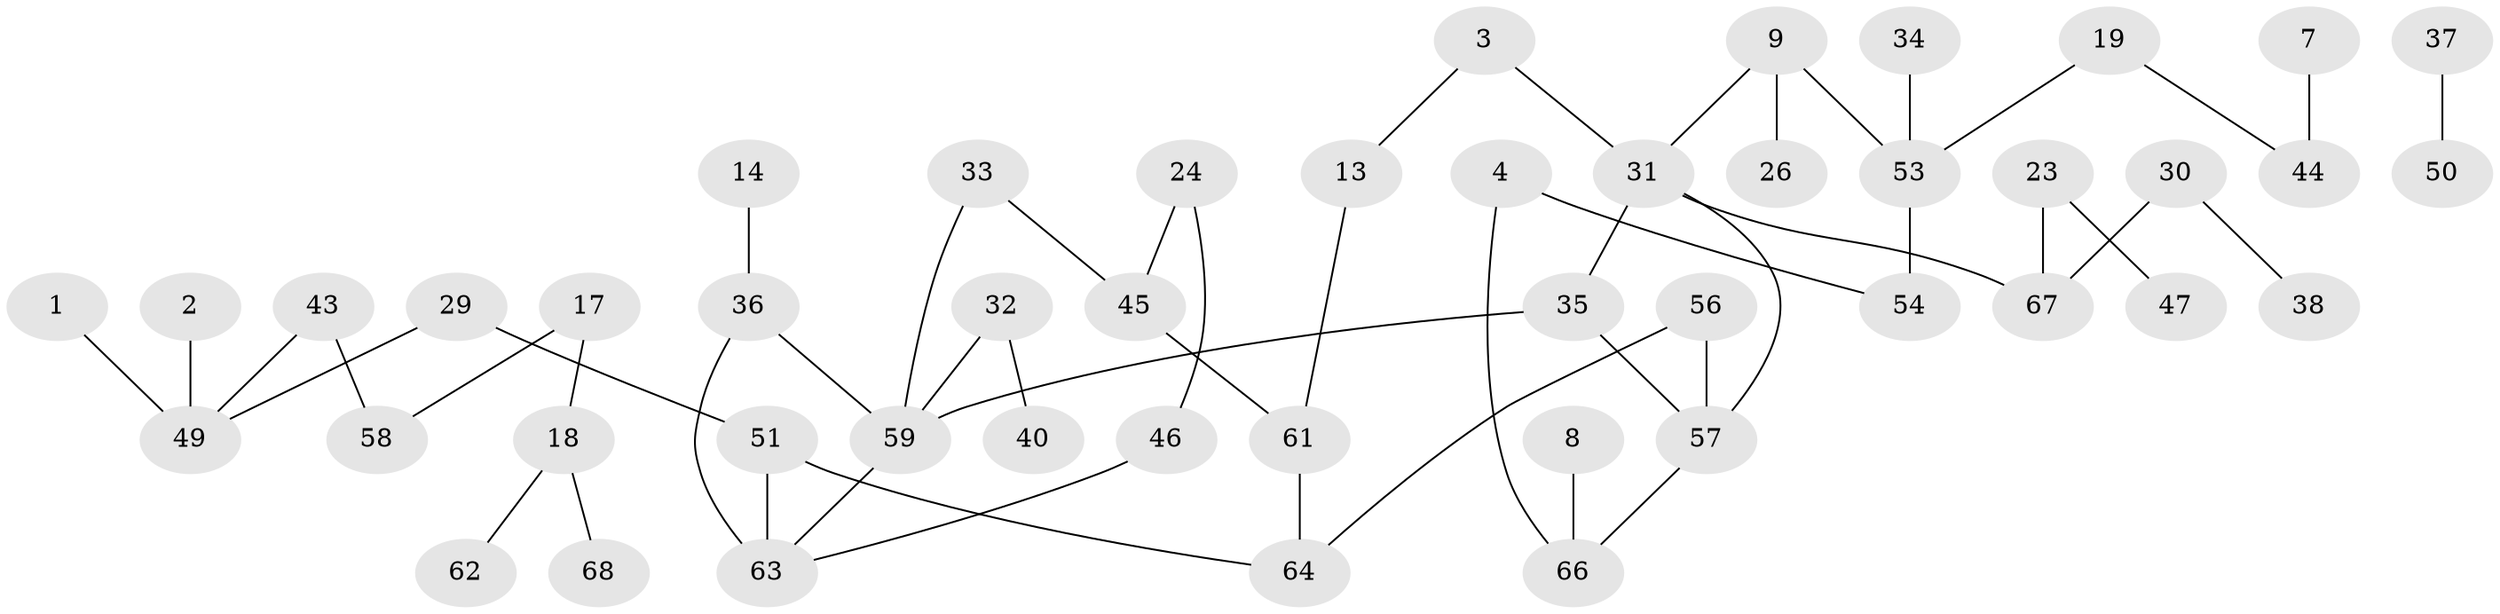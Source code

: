 // original degree distribution, {1: 0.336283185840708, 3: 0.18584070796460178, 2: 0.23008849557522124, 0: 0.1592920353982301, 4: 0.061946902654867256, 5: 0.017699115044247787, 7: 0.008849557522123894}
// Generated by graph-tools (version 1.1) at 2025/35/03/04/25 23:35:53]
// undirected, 47 vertices, 52 edges
graph export_dot {
  node [color=gray90,style=filled];
  1;
  2;
  3;
  4;
  7;
  8;
  9;
  13;
  14;
  17;
  18;
  19;
  23;
  24;
  26;
  29;
  30;
  31;
  32;
  33;
  34;
  35;
  36;
  37;
  38;
  40;
  43;
  44;
  45;
  46;
  47;
  49;
  50;
  51;
  53;
  54;
  56;
  57;
  58;
  59;
  61;
  62;
  63;
  64;
  66;
  67;
  68;
  1 -- 49 [weight=1.0];
  2 -- 49 [weight=1.0];
  3 -- 13 [weight=1.0];
  3 -- 31 [weight=1.0];
  4 -- 54 [weight=1.0];
  4 -- 66 [weight=1.0];
  7 -- 44 [weight=1.0];
  8 -- 66 [weight=1.0];
  9 -- 26 [weight=1.0];
  9 -- 31 [weight=1.0];
  9 -- 53 [weight=1.0];
  13 -- 61 [weight=1.0];
  14 -- 36 [weight=1.0];
  17 -- 18 [weight=1.0];
  17 -- 58 [weight=1.0];
  18 -- 62 [weight=1.0];
  18 -- 68 [weight=1.0];
  19 -- 44 [weight=1.0];
  19 -- 53 [weight=1.0];
  23 -- 47 [weight=1.0];
  23 -- 67 [weight=1.0];
  24 -- 45 [weight=1.0];
  24 -- 46 [weight=1.0];
  29 -- 49 [weight=1.0];
  29 -- 51 [weight=1.0];
  30 -- 38 [weight=1.0];
  30 -- 67 [weight=1.0];
  31 -- 35 [weight=1.0];
  31 -- 57 [weight=1.0];
  31 -- 67 [weight=1.0];
  32 -- 40 [weight=1.0];
  32 -- 59 [weight=1.0];
  33 -- 45 [weight=1.0];
  33 -- 59 [weight=1.0];
  34 -- 53 [weight=1.0];
  35 -- 57 [weight=1.0];
  35 -- 59 [weight=1.0];
  36 -- 59 [weight=1.0];
  36 -- 63 [weight=1.0];
  37 -- 50 [weight=1.0];
  43 -- 49 [weight=1.0];
  43 -- 58 [weight=1.0];
  45 -- 61 [weight=1.0];
  46 -- 63 [weight=1.0];
  51 -- 63 [weight=2.0];
  51 -- 64 [weight=1.0];
  53 -- 54 [weight=1.0];
  56 -- 57 [weight=1.0];
  56 -- 64 [weight=1.0];
  57 -- 66 [weight=1.0];
  59 -- 63 [weight=1.0];
  61 -- 64 [weight=1.0];
}

